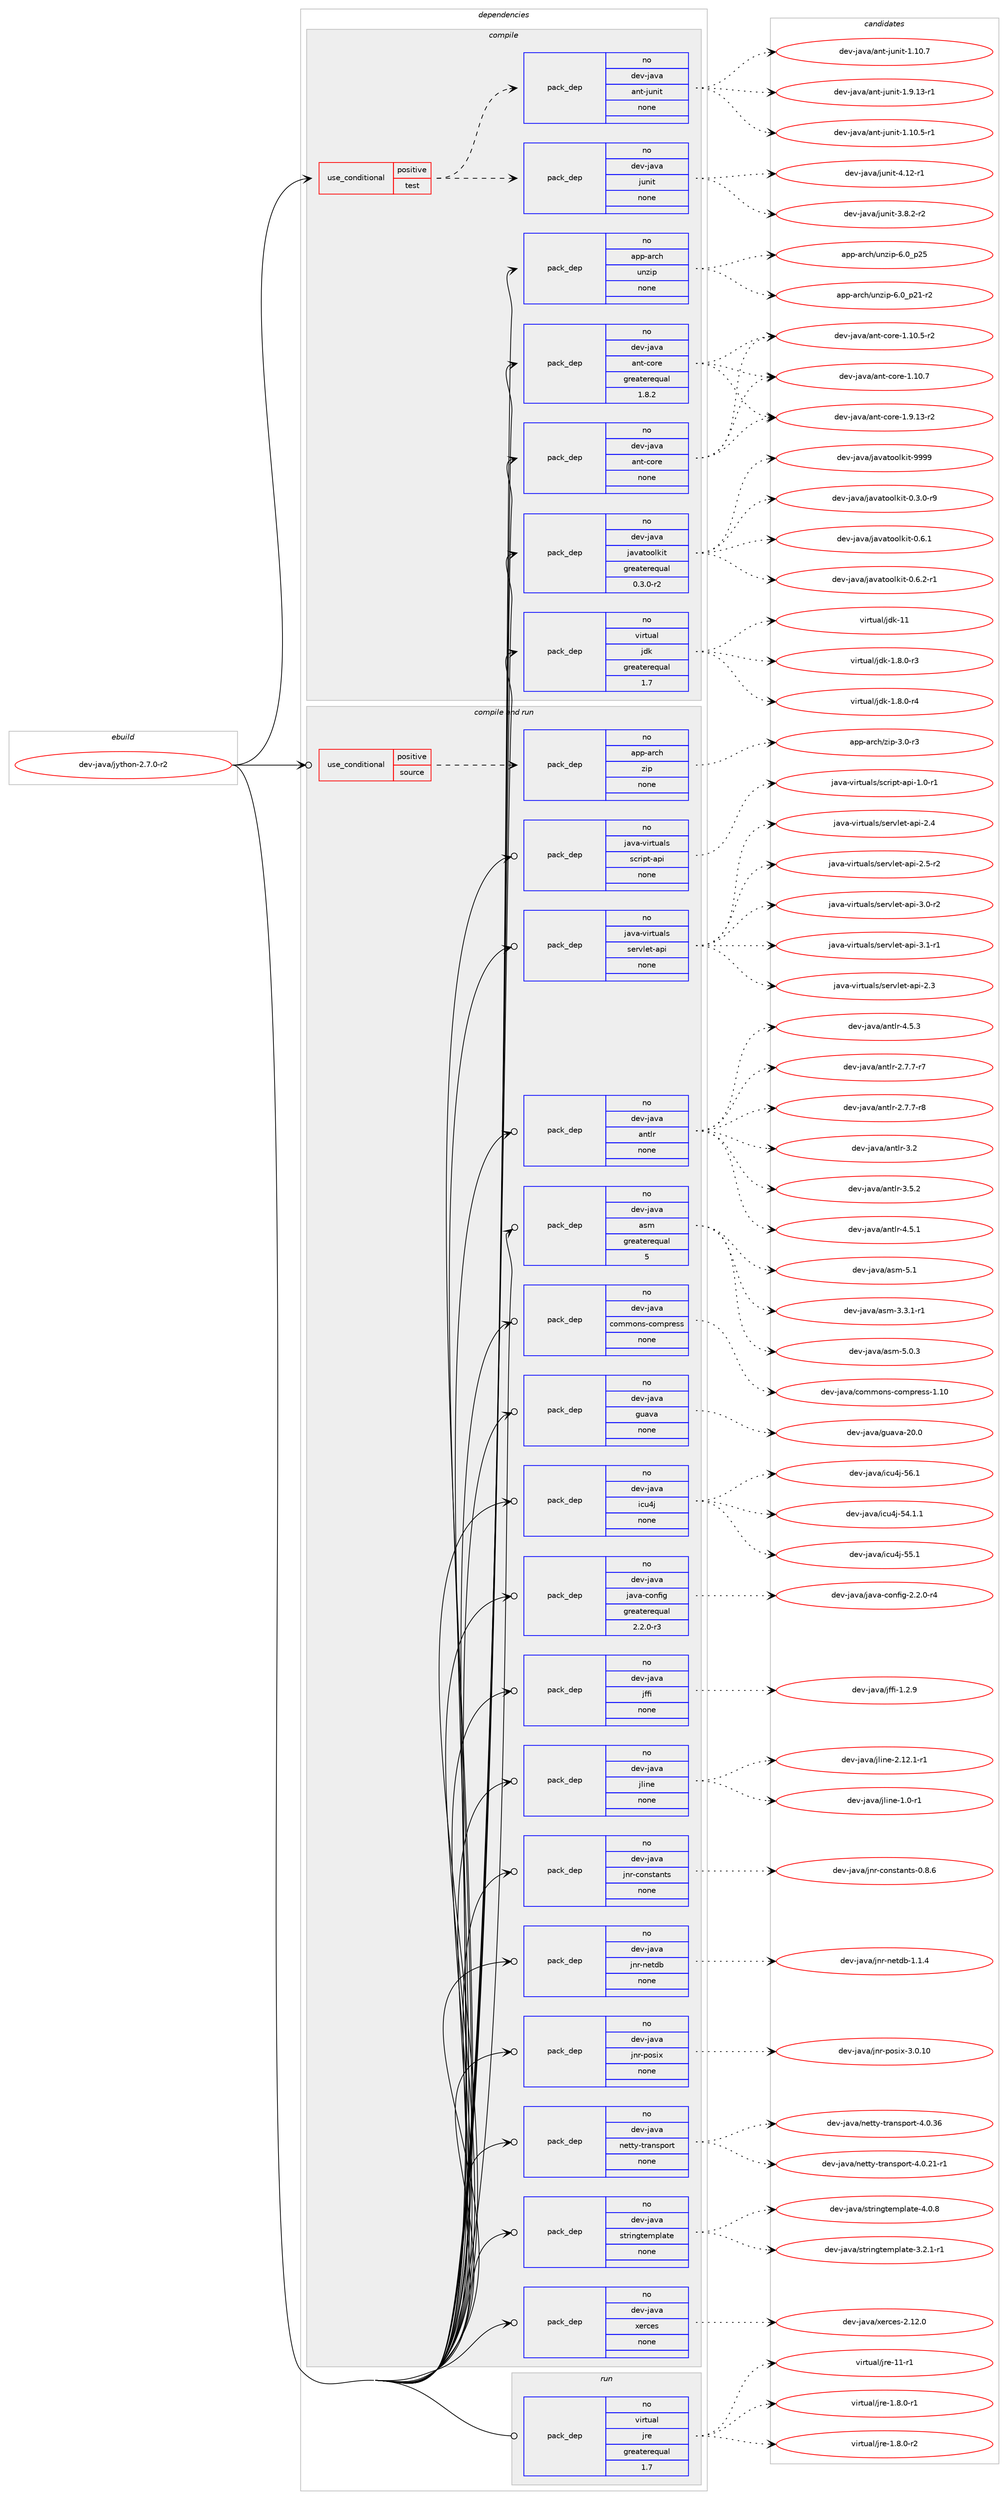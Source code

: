 digraph prolog {

# *************
# Graph options
# *************

newrank=true;
concentrate=true;
compound=true;
graph [rankdir=LR,fontname=Helvetica,fontsize=10,ranksep=1.5];#, ranksep=2.5, nodesep=0.2];
edge  [arrowhead=vee];
node  [fontname=Helvetica,fontsize=10];

# **********
# The ebuild
# **********

subgraph cluster_leftcol {
color=gray;
rank=same;
label=<<i>ebuild</i>>;
id [label="dev-java/jython-2.7.0-r2", color=red, width=4, href="../dev-java/jython-2.7.0-r2.svg"];
}

# ****************
# The dependencies
# ****************

subgraph cluster_midcol {
color=gray;
label=<<i>dependencies</i>>;
subgraph cluster_compile {
fillcolor="#eeeeee";
style=filled;
label=<<i>compile</i>>;
subgraph cond129167 {
dependency554739 [label=<<TABLE BORDER="0" CELLBORDER="1" CELLSPACING="0" CELLPADDING="4"><TR><TD ROWSPAN="3" CELLPADDING="10">use_conditional</TD></TR><TR><TD>positive</TD></TR><TR><TD>test</TD></TR></TABLE>>, shape=none, color=red];
subgraph pack414393 {
dependency554740 [label=<<TABLE BORDER="0" CELLBORDER="1" CELLSPACING="0" CELLPADDING="4" WIDTH="220"><TR><TD ROWSPAN="6" CELLPADDING="30">pack_dep</TD></TR><TR><TD WIDTH="110">no</TD></TR><TR><TD>dev-java</TD></TR><TR><TD>junit</TD></TR><TR><TD>none</TD></TR><TR><TD></TD></TR></TABLE>>, shape=none, color=blue];
}
dependency554739:e -> dependency554740:w [weight=20,style="dashed",arrowhead="vee"];
subgraph pack414394 {
dependency554741 [label=<<TABLE BORDER="0" CELLBORDER="1" CELLSPACING="0" CELLPADDING="4" WIDTH="220"><TR><TD ROWSPAN="6" CELLPADDING="30">pack_dep</TD></TR><TR><TD WIDTH="110">no</TD></TR><TR><TD>dev-java</TD></TR><TR><TD>ant-junit</TD></TR><TR><TD>none</TD></TR><TR><TD></TD></TR></TABLE>>, shape=none, color=blue];
}
dependency554739:e -> dependency554741:w [weight=20,style="dashed",arrowhead="vee"];
}
id:e -> dependency554739:w [weight=20,style="solid",arrowhead="vee"];
subgraph pack414395 {
dependency554742 [label=<<TABLE BORDER="0" CELLBORDER="1" CELLSPACING="0" CELLPADDING="4" WIDTH="220"><TR><TD ROWSPAN="6" CELLPADDING="30">pack_dep</TD></TR><TR><TD WIDTH="110">no</TD></TR><TR><TD>app-arch</TD></TR><TR><TD>unzip</TD></TR><TR><TD>none</TD></TR><TR><TD></TD></TR></TABLE>>, shape=none, color=blue];
}
id:e -> dependency554742:w [weight=20,style="solid",arrowhead="vee"];
subgraph pack414396 {
dependency554743 [label=<<TABLE BORDER="0" CELLBORDER="1" CELLSPACING="0" CELLPADDING="4" WIDTH="220"><TR><TD ROWSPAN="6" CELLPADDING="30">pack_dep</TD></TR><TR><TD WIDTH="110">no</TD></TR><TR><TD>dev-java</TD></TR><TR><TD>ant-core</TD></TR><TR><TD>greaterequal</TD></TR><TR><TD>1.8.2</TD></TR></TABLE>>, shape=none, color=blue];
}
id:e -> dependency554743:w [weight=20,style="solid",arrowhead="vee"];
subgraph pack414397 {
dependency554744 [label=<<TABLE BORDER="0" CELLBORDER="1" CELLSPACING="0" CELLPADDING="4" WIDTH="220"><TR><TD ROWSPAN="6" CELLPADDING="30">pack_dep</TD></TR><TR><TD WIDTH="110">no</TD></TR><TR><TD>dev-java</TD></TR><TR><TD>ant-core</TD></TR><TR><TD>none</TD></TR><TR><TD></TD></TR></TABLE>>, shape=none, color=blue];
}
id:e -> dependency554744:w [weight=20,style="solid",arrowhead="vee"];
subgraph pack414398 {
dependency554745 [label=<<TABLE BORDER="0" CELLBORDER="1" CELLSPACING="0" CELLPADDING="4" WIDTH="220"><TR><TD ROWSPAN="6" CELLPADDING="30">pack_dep</TD></TR><TR><TD WIDTH="110">no</TD></TR><TR><TD>dev-java</TD></TR><TR><TD>javatoolkit</TD></TR><TR><TD>greaterequal</TD></TR><TR><TD>0.3.0-r2</TD></TR></TABLE>>, shape=none, color=blue];
}
id:e -> dependency554745:w [weight=20,style="solid",arrowhead="vee"];
subgraph pack414399 {
dependency554746 [label=<<TABLE BORDER="0" CELLBORDER="1" CELLSPACING="0" CELLPADDING="4" WIDTH="220"><TR><TD ROWSPAN="6" CELLPADDING="30">pack_dep</TD></TR><TR><TD WIDTH="110">no</TD></TR><TR><TD>virtual</TD></TR><TR><TD>jdk</TD></TR><TR><TD>greaterequal</TD></TR><TR><TD>1.7</TD></TR></TABLE>>, shape=none, color=blue];
}
id:e -> dependency554746:w [weight=20,style="solid",arrowhead="vee"];
}
subgraph cluster_compileandrun {
fillcolor="#eeeeee";
style=filled;
label=<<i>compile and run</i>>;
subgraph cond129168 {
dependency554747 [label=<<TABLE BORDER="0" CELLBORDER="1" CELLSPACING="0" CELLPADDING="4"><TR><TD ROWSPAN="3" CELLPADDING="10">use_conditional</TD></TR><TR><TD>positive</TD></TR><TR><TD>source</TD></TR></TABLE>>, shape=none, color=red];
subgraph pack414400 {
dependency554748 [label=<<TABLE BORDER="0" CELLBORDER="1" CELLSPACING="0" CELLPADDING="4" WIDTH="220"><TR><TD ROWSPAN="6" CELLPADDING="30">pack_dep</TD></TR><TR><TD WIDTH="110">no</TD></TR><TR><TD>app-arch</TD></TR><TR><TD>zip</TD></TR><TR><TD>none</TD></TR><TR><TD></TD></TR></TABLE>>, shape=none, color=blue];
}
dependency554747:e -> dependency554748:w [weight=20,style="dashed",arrowhead="vee"];
}
id:e -> dependency554747:w [weight=20,style="solid",arrowhead="odotvee"];
subgraph pack414401 {
dependency554749 [label=<<TABLE BORDER="0" CELLBORDER="1" CELLSPACING="0" CELLPADDING="4" WIDTH="220"><TR><TD ROWSPAN="6" CELLPADDING="30">pack_dep</TD></TR><TR><TD WIDTH="110">no</TD></TR><TR><TD>dev-java</TD></TR><TR><TD>antlr</TD></TR><TR><TD>none</TD></TR><TR><TD></TD></TR></TABLE>>, shape=none, color=blue];
}
id:e -> dependency554749:w [weight=20,style="solid",arrowhead="odotvee"];
subgraph pack414402 {
dependency554750 [label=<<TABLE BORDER="0" CELLBORDER="1" CELLSPACING="0" CELLPADDING="4" WIDTH="220"><TR><TD ROWSPAN="6" CELLPADDING="30">pack_dep</TD></TR><TR><TD WIDTH="110">no</TD></TR><TR><TD>dev-java</TD></TR><TR><TD>asm</TD></TR><TR><TD>greaterequal</TD></TR><TR><TD>5</TD></TR></TABLE>>, shape=none, color=blue];
}
id:e -> dependency554750:w [weight=20,style="solid",arrowhead="odotvee"];
subgraph pack414403 {
dependency554751 [label=<<TABLE BORDER="0" CELLBORDER="1" CELLSPACING="0" CELLPADDING="4" WIDTH="220"><TR><TD ROWSPAN="6" CELLPADDING="30">pack_dep</TD></TR><TR><TD WIDTH="110">no</TD></TR><TR><TD>dev-java</TD></TR><TR><TD>commons-compress</TD></TR><TR><TD>none</TD></TR><TR><TD></TD></TR></TABLE>>, shape=none, color=blue];
}
id:e -> dependency554751:w [weight=20,style="solid",arrowhead="odotvee"];
subgraph pack414404 {
dependency554752 [label=<<TABLE BORDER="0" CELLBORDER="1" CELLSPACING="0" CELLPADDING="4" WIDTH="220"><TR><TD ROWSPAN="6" CELLPADDING="30">pack_dep</TD></TR><TR><TD WIDTH="110">no</TD></TR><TR><TD>dev-java</TD></TR><TR><TD>guava</TD></TR><TR><TD>none</TD></TR><TR><TD></TD></TR></TABLE>>, shape=none, color=blue];
}
id:e -> dependency554752:w [weight=20,style="solid",arrowhead="odotvee"];
subgraph pack414405 {
dependency554753 [label=<<TABLE BORDER="0" CELLBORDER="1" CELLSPACING="0" CELLPADDING="4" WIDTH="220"><TR><TD ROWSPAN="6" CELLPADDING="30">pack_dep</TD></TR><TR><TD WIDTH="110">no</TD></TR><TR><TD>dev-java</TD></TR><TR><TD>icu4j</TD></TR><TR><TD>none</TD></TR><TR><TD></TD></TR></TABLE>>, shape=none, color=blue];
}
id:e -> dependency554753:w [weight=20,style="solid",arrowhead="odotvee"];
subgraph pack414406 {
dependency554754 [label=<<TABLE BORDER="0" CELLBORDER="1" CELLSPACING="0" CELLPADDING="4" WIDTH="220"><TR><TD ROWSPAN="6" CELLPADDING="30">pack_dep</TD></TR><TR><TD WIDTH="110">no</TD></TR><TR><TD>dev-java</TD></TR><TR><TD>java-config</TD></TR><TR><TD>greaterequal</TD></TR><TR><TD>2.2.0-r3</TD></TR></TABLE>>, shape=none, color=blue];
}
id:e -> dependency554754:w [weight=20,style="solid",arrowhead="odotvee"];
subgraph pack414407 {
dependency554755 [label=<<TABLE BORDER="0" CELLBORDER="1" CELLSPACING="0" CELLPADDING="4" WIDTH="220"><TR><TD ROWSPAN="6" CELLPADDING="30">pack_dep</TD></TR><TR><TD WIDTH="110">no</TD></TR><TR><TD>dev-java</TD></TR><TR><TD>jffi</TD></TR><TR><TD>none</TD></TR><TR><TD></TD></TR></TABLE>>, shape=none, color=blue];
}
id:e -> dependency554755:w [weight=20,style="solid",arrowhead="odotvee"];
subgraph pack414408 {
dependency554756 [label=<<TABLE BORDER="0" CELLBORDER="1" CELLSPACING="0" CELLPADDING="4" WIDTH="220"><TR><TD ROWSPAN="6" CELLPADDING="30">pack_dep</TD></TR><TR><TD WIDTH="110">no</TD></TR><TR><TD>dev-java</TD></TR><TR><TD>jline</TD></TR><TR><TD>none</TD></TR><TR><TD></TD></TR></TABLE>>, shape=none, color=blue];
}
id:e -> dependency554756:w [weight=20,style="solid",arrowhead="odotvee"];
subgraph pack414409 {
dependency554757 [label=<<TABLE BORDER="0" CELLBORDER="1" CELLSPACING="0" CELLPADDING="4" WIDTH="220"><TR><TD ROWSPAN="6" CELLPADDING="30">pack_dep</TD></TR><TR><TD WIDTH="110">no</TD></TR><TR><TD>dev-java</TD></TR><TR><TD>jnr-constants</TD></TR><TR><TD>none</TD></TR><TR><TD></TD></TR></TABLE>>, shape=none, color=blue];
}
id:e -> dependency554757:w [weight=20,style="solid",arrowhead="odotvee"];
subgraph pack414410 {
dependency554758 [label=<<TABLE BORDER="0" CELLBORDER="1" CELLSPACING="0" CELLPADDING="4" WIDTH="220"><TR><TD ROWSPAN="6" CELLPADDING="30">pack_dep</TD></TR><TR><TD WIDTH="110">no</TD></TR><TR><TD>dev-java</TD></TR><TR><TD>jnr-netdb</TD></TR><TR><TD>none</TD></TR><TR><TD></TD></TR></TABLE>>, shape=none, color=blue];
}
id:e -> dependency554758:w [weight=20,style="solid",arrowhead="odotvee"];
subgraph pack414411 {
dependency554759 [label=<<TABLE BORDER="0" CELLBORDER="1" CELLSPACING="0" CELLPADDING="4" WIDTH="220"><TR><TD ROWSPAN="6" CELLPADDING="30">pack_dep</TD></TR><TR><TD WIDTH="110">no</TD></TR><TR><TD>dev-java</TD></TR><TR><TD>jnr-posix</TD></TR><TR><TD>none</TD></TR><TR><TD></TD></TR></TABLE>>, shape=none, color=blue];
}
id:e -> dependency554759:w [weight=20,style="solid",arrowhead="odotvee"];
subgraph pack414412 {
dependency554760 [label=<<TABLE BORDER="0" CELLBORDER="1" CELLSPACING="0" CELLPADDING="4" WIDTH="220"><TR><TD ROWSPAN="6" CELLPADDING="30">pack_dep</TD></TR><TR><TD WIDTH="110">no</TD></TR><TR><TD>dev-java</TD></TR><TR><TD>netty-transport</TD></TR><TR><TD>none</TD></TR><TR><TD></TD></TR></TABLE>>, shape=none, color=blue];
}
id:e -> dependency554760:w [weight=20,style="solid",arrowhead="odotvee"];
subgraph pack414413 {
dependency554761 [label=<<TABLE BORDER="0" CELLBORDER="1" CELLSPACING="0" CELLPADDING="4" WIDTH="220"><TR><TD ROWSPAN="6" CELLPADDING="30">pack_dep</TD></TR><TR><TD WIDTH="110">no</TD></TR><TR><TD>dev-java</TD></TR><TR><TD>stringtemplate</TD></TR><TR><TD>none</TD></TR><TR><TD></TD></TR></TABLE>>, shape=none, color=blue];
}
id:e -> dependency554761:w [weight=20,style="solid",arrowhead="odotvee"];
subgraph pack414414 {
dependency554762 [label=<<TABLE BORDER="0" CELLBORDER="1" CELLSPACING="0" CELLPADDING="4" WIDTH="220"><TR><TD ROWSPAN="6" CELLPADDING="30">pack_dep</TD></TR><TR><TD WIDTH="110">no</TD></TR><TR><TD>dev-java</TD></TR><TR><TD>xerces</TD></TR><TR><TD>none</TD></TR><TR><TD></TD></TR></TABLE>>, shape=none, color=blue];
}
id:e -> dependency554762:w [weight=20,style="solid",arrowhead="odotvee"];
subgraph pack414415 {
dependency554763 [label=<<TABLE BORDER="0" CELLBORDER="1" CELLSPACING="0" CELLPADDING="4" WIDTH="220"><TR><TD ROWSPAN="6" CELLPADDING="30">pack_dep</TD></TR><TR><TD WIDTH="110">no</TD></TR><TR><TD>java-virtuals</TD></TR><TR><TD>script-api</TD></TR><TR><TD>none</TD></TR><TR><TD></TD></TR></TABLE>>, shape=none, color=blue];
}
id:e -> dependency554763:w [weight=20,style="solid",arrowhead="odotvee"];
subgraph pack414416 {
dependency554764 [label=<<TABLE BORDER="0" CELLBORDER="1" CELLSPACING="0" CELLPADDING="4" WIDTH="220"><TR><TD ROWSPAN="6" CELLPADDING="30">pack_dep</TD></TR><TR><TD WIDTH="110">no</TD></TR><TR><TD>java-virtuals</TD></TR><TR><TD>servlet-api</TD></TR><TR><TD>none</TD></TR><TR><TD></TD></TR></TABLE>>, shape=none, color=blue];
}
id:e -> dependency554764:w [weight=20,style="solid",arrowhead="odotvee"];
}
subgraph cluster_run {
fillcolor="#eeeeee";
style=filled;
label=<<i>run</i>>;
subgraph pack414417 {
dependency554765 [label=<<TABLE BORDER="0" CELLBORDER="1" CELLSPACING="0" CELLPADDING="4" WIDTH="220"><TR><TD ROWSPAN="6" CELLPADDING="30">pack_dep</TD></TR><TR><TD WIDTH="110">no</TD></TR><TR><TD>virtual</TD></TR><TR><TD>jre</TD></TR><TR><TD>greaterequal</TD></TR><TR><TD>1.7</TD></TR></TABLE>>, shape=none, color=blue];
}
id:e -> dependency554765:w [weight=20,style="solid",arrowhead="odot"];
}
}

# **************
# The candidates
# **************

subgraph cluster_choices {
rank=same;
color=gray;
label=<<i>candidates</i>>;

subgraph choice414393 {
color=black;
nodesep=1;
choice100101118451069711897471061171101051164551465646504511450 [label="dev-java/junit-3.8.2-r2", color=red, width=4,href="../dev-java/junit-3.8.2-r2.svg"];
choice1001011184510697118974710611711010511645524649504511449 [label="dev-java/junit-4.12-r1", color=red, width=4,href="../dev-java/junit-4.12-r1.svg"];
dependency554740:e -> choice100101118451069711897471061171101051164551465646504511450:w [style=dotted,weight="100"];
dependency554740:e -> choice1001011184510697118974710611711010511645524649504511449:w [style=dotted,weight="100"];
}
subgraph choice414394 {
color=black;
nodesep=1;
choice100101118451069711897479711011645106117110105116454946494846534511449 [label="dev-java/ant-junit-1.10.5-r1", color=red, width=4,href="../dev-java/ant-junit-1.10.5-r1.svg"];
choice10010111845106971189747971101164510611711010511645494649484655 [label="dev-java/ant-junit-1.10.7", color=red, width=4,href="../dev-java/ant-junit-1.10.7.svg"];
choice100101118451069711897479711011645106117110105116454946574649514511449 [label="dev-java/ant-junit-1.9.13-r1", color=red, width=4,href="../dev-java/ant-junit-1.9.13-r1.svg"];
dependency554741:e -> choice100101118451069711897479711011645106117110105116454946494846534511449:w [style=dotted,weight="100"];
dependency554741:e -> choice10010111845106971189747971101164510611711010511645494649484655:w [style=dotted,weight="100"];
dependency554741:e -> choice100101118451069711897479711011645106117110105116454946574649514511449:w [style=dotted,weight="100"];
}
subgraph choice414395 {
color=black;
nodesep=1;
choice9711211245971149910447117110122105112455446489511250494511450 [label="app-arch/unzip-6.0_p21-r2", color=red, width=4,href="../app-arch/unzip-6.0_p21-r2.svg"];
choice971121124597114991044711711012210511245544648951125053 [label="app-arch/unzip-6.0_p25", color=red, width=4,href="../app-arch/unzip-6.0_p25.svg"];
dependency554742:e -> choice9711211245971149910447117110122105112455446489511250494511450:w [style=dotted,weight="100"];
dependency554742:e -> choice971121124597114991044711711012210511245544648951125053:w [style=dotted,weight="100"];
}
subgraph choice414396 {
color=black;
nodesep=1;
choice10010111845106971189747971101164599111114101454946494846534511450 [label="dev-java/ant-core-1.10.5-r2", color=red, width=4,href="../dev-java/ant-core-1.10.5-r2.svg"];
choice1001011184510697118974797110116459911111410145494649484655 [label="dev-java/ant-core-1.10.7", color=red, width=4,href="../dev-java/ant-core-1.10.7.svg"];
choice10010111845106971189747971101164599111114101454946574649514511450 [label="dev-java/ant-core-1.9.13-r2", color=red, width=4,href="../dev-java/ant-core-1.9.13-r2.svg"];
dependency554743:e -> choice10010111845106971189747971101164599111114101454946494846534511450:w [style=dotted,weight="100"];
dependency554743:e -> choice1001011184510697118974797110116459911111410145494649484655:w [style=dotted,weight="100"];
dependency554743:e -> choice10010111845106971189747971101164599111114101454946574649514511450:w [style=dotted,weight="100"];
}
subgraph choice414397 {
color=black;
nodesep=1;
choice10010111845106971189747971101164599111114101454946494846534511450 [label="dev-java/ant-core-1.10.5-r2", color=red, width=4,href="../dev-java/ant-core-1.10.5-r2.svg"];
choice1001011184510697118974797110116459911111410145494649484655 [label="dev-java/ant-core-1.10.7", color=red, width=4,href="../dev-java/ant-core-1.10.7.svg"];
choice10010111845106971189747971101164599111114101454946574649514511450 [label="dev-java/ant-core-1.9.13-r2", color=red, width=4,href="../dev-java/ant-core-1.9.13-r2.svg"];
dependency554744:e -> choice10010111845106971189747971101164599111114101454946494846534511450:w [style=dotted,weight="100"];
dependency554744:e -> choice1001011184510697118974797110116459911111410145494649484655:w [style=dotted,weight="100"];
dependency554744:e -> choice10010111845106971189747971101164599111114101454946574649514511450:w [style=dotted,weight="100"];
}
subgraph choice414398 {
color=black;
nodesep=1;
choice1001011184510697118974710697118971161111111081071051164548465146484511457 [label="dev-java/javatoolkit-0.3.0-r9", color=red, width=4,href="../dev-java/javatoolkit-0.3.0-r9.svg"];
choice100101118451069711897471069711897116111111108107105116454846544649 [label="dev-java/javatoolkit-0.6.1", color=red, width=4,href="../dev-java/javatoolkit-0.6.1.svg"];
choice1001011184510697118974710697118971161111111081071051164548465446504511449 [label="dev-java/javatoolkit-0.6.2-r1", color=red, width=4,href="../dev-java/javatoolkit-0.6.2-r1.svg"];
choice1001011184510697118974710697118971161111111081071051164557575757 [label="dev-java/javatoolkit-9999", color=red, width=4,href="../dev-java/javatoolkit-9999.svg"];
dependency554745:e -> choice1001011184510697118974710697118971161111111081071051164548465146484511457:w [style=dotted,weight="100"];
dependency554745:e -> choice100101118451069711897471069711897116111111108107105116454846544649:w [style=dotted,weight="100"];
dependency554745:e -> choice1001011184510697118974710697118971161111111081071051164548465446504511449:w [style=dotted,weight="100"];
dependency554745:e -> choice1001011184510697118974710697118971161111111081071051164557575757:w [style=dotted,weight="100"];
}
subgraph choice414399 {
color=black;
nodesep=1;
choice11810511411611797108471061001074549465646484511451 [label="virtual/jdk-1.8.0-r3", color=red, width=4,href="../virtual/jdk-1.8.0-r3.svg"];
choice11810511411611797108471061001074549465646484511452 [label="virtual/jdk-1.8.0-r4", color=red, width=4,href="../virtual/jdk-1.8.0-r4.svg"];
choice1181051141161179710847106100107454949 [label="virtual/jdk-11", color=red, width=4,href="../virtual/jdk-11.svg"];
dependency554746:e -> choice11810511411611797108471061001074549465646484511451:w [style=dotted,weight="100"];
dependency554746:e -> choice11810511411611797108471061001074549465646484511452:w [style=dotted,weight="100"];
dependency554746:e -> choice1181051141161179710847106100107454949:w [style=dotted,weight="100"];
}
subgraph choice414400 {
color=black;
nodesep=1;
choice9711211245971149910447122105112455146484511451 [label="app-arch/zip-3.0-r3", color=red, width=4,href="../app-arch/zip-3.0-r3.svg"];
dependency554748:e -> choice9711211245971149910447122105112455146484511451:w [style=dotted,weight="100"];
}
subgraph choice414401 {
color=black;
nodesep=1;
choice10010111845106971189747971101161081144550465546554511455 [label="dev-java/antlr-2.7.7-r7", color=red, width=4,href="../dev-java/antlr-2.7.7-r7.svg"];
choice10010111845106971189747971101161081144550465546554511456 [label="dev-java/antlr-2.7.7-r8", color=red, width=4,href="../dev-java/antlr-2.7.7-r8.svg"];
choice100101118451069711897479711011610811445514650 [label="dev-java/antlr-3.2", color=red, width=4,href="../dev-java/antlr-3.2.svg"];
choice1001011184510697118974797110116108114455146534650 [label="dev-java/antlr-3.5.2", color=red, width=4,href="../dev-java/antlr-3.5.2.svg"];
choice1001011184510697118974797110116108114455246534649 [label="dev-java/antlr-4.5.1", color=red, width=4,href="../dev-java/antlr-4.5.1.svg"];
choice1001011184510697118974797110116108114455246534651 [label="dev-java/antlr-4.5.3", color=red, width=4,href="../dev-java/antlr-4.5.3.svg"];
dependency554749:e -> choice10010111845106971189747971101161081144550465546554511455:w [style=dotted,weight="100"];
dependency554749:e -> choice10010111845106971189747971101161081144550465546554511456:w [style=dotted,weight="100"];
dependency554749:e -> choice100101118451069711897479711011610811445514650:w [style=dotted,weight="100"];
dependency554749:e -> choice1001011184510697118974797110116108114455146534650:w [style=dotted,weight="100"];
dependency554749:e -> choice1001011184510697118974797110116108114455246534649:w [style=dotted,weight="100"];
dependency554749:e -> choice1001011184510697118974797110116108114455246534651:w [style=dotted,weight="100"];
}
subgraph choice414402 {
color=black;
nodesep=1;
choice10010111845106971189747971151094551465146494511449 [label="dev-java/asm-3.3.1-r1", color=red, width=4,href="../dev-java/asm-3.3.1-r1.svg"];
choice1001011184510697118974797115109455346484651 [label="dev-java/asm-5.0.3", color=red, width=4,href="../dev-java/asm-5.0.3.svg"];
choice100101118451069711897479711510945534649 [label="dev-java/asm-5.1", color=red, width=4,href="../dev-java/asm-5.1.svg"];
dependency554750:e -> choice10010111845106971189747971151094551465146494511449:w [style=dotted,weight="100"];
dependency554750:e -> choice1001011184510697118974797115109455346484651:w [style=dotted,weight="100"];
dependency554750:e -> choice100101118451069711897479711510945534649:w [style=dotted,weight="100"];
}
subgraph choice414403 {
color=black;
nodesep=1;
choice100101118451069711897479911110910911111011545991111091121141011151154549464948 [label="dev-java/commons-compress-1.10", color=red, width=4,href="../dev-java/commons-compress-1.10.svg"];
dependency554751:e -> choice100101118451069711897479911110910911111011545991111091121141011151154549464948:w [style=dotted,weight="100"];
}
subgraph choice414404 {
color=black;
nodesep=1;
choice1001011184510697118974710311797118974550484648 [label="dev-java/guava-20.0", color=red, width=4,href="../dev-java/guava-20.0.svg"];
dependency554752:e -> choice1001011184510697118974710311797118974550484648:w [style=dotted,weight="100"];
}
subgraph choice414405 {
color=black;
nodesep=1;
choice10010111845106971189747105991175210645535246494649 [label="dev-java/icu4j-54.1.1", color=red, width=4,href="../dev-java/icu4j-54.1.1.svg"];
choice1001011184510697118974710599117521064553534649 [label="dev-java/icu4j-55.1", color=red, width=4,href="../dev-java/icu4j-55.1.svg"];
choice1001011184510697118974710599117521064553544649 [label="dev-java/icu4j-56.1", color=red, width=4,href="../dev-java/icu4j-56.1.svg"];
dependency554753:e -> choice10010111845106971189747105991175210645535246494649:w [style=dotted,weight="100"];
dependency554753:e -> choice1001011184510697118974710599117521064553534649:w [style=dotted,weight="100"];
dependency554753:e -> choice1001011184510697118974710599117521064553544649:w [style=dotted,weight="100"];
}
subgraph choice414406 {
color=black;
nodesep=1;
choice10010111845106971189747106971189745991111101021051034550465046484511452 [label="dev-java/java-config-2.2.0-r4", color=red, width=4,href="../dev-java/java-config-2.2.0-r4.svg"];
dependency554754:e -> choice10010111845106971189747106971189745991111101021051034550465046484511452:w [style=dotted,weight="100"];
}
subgraph choice414407 {
color=black;
nodesep=1;
choice10010111845106971189747106102102105454946504657 [label="dev-java/jffi-1.2.9", color=red, width=4,href="../dev-java/jffi-1.2.9.svg"];
dependency554755:e -> choice10010111845106971189747106102102105454946504657:w [style=dotted,weight="100"];
}
subgraph choice414408 {
color=black;
nodesep=1;
choice10010111845106971189747106108105110101454946484511449 [label="dev-java/jline-1.0-r1", color=red, width=4,href="../dev-java/jline-1.0-r1.svg"];
choice10010111845106971189747106108105110101455046495046494511449 [label="dev-java/jline-2.12.1-r1", color=red, width=4,href="../dev-java/jline-2.12.1-r1.svg"];
dependency554756:e -> choice10010111845106971189747106108105110101454946484511449:w [style=dotted,weight="100"];
dependency554756:e -> choice10010111845106971189747106108105110101455046495046494511449:w [style=dotted,weight="100"];
}
subgraph choice414409 {
color=black;
nodesep=1;
choice10010111845106971189747106110114459911111011511697110116115454846564654 [label="dev-java/jnr-constants-0.8.6", color=red, width=4,href="../dev-java/jnr-constants-0.8.6.svg"];
dependency554757:e -> choice10010111845106971189747106110114459911111011511697110116115454846564654:w [style=dotted,weight="100"];
}
subgraph choice414410 {
color=black;
nodesep=1;
choice100101118451069711897471061101144511010111610098454946494652 [label="dev-java/jnr-netdb-1.1.4", color=red, width=4,href="../dev-java/jnr-netdb-1.1.4.svg"];
dependency554758:e -> choice100101118451069711897471061101144511010111610098454946494652:w [style=dotted,weight="100"];
}
subgraph choice414411 {
color=black;
nodesep=1;
choice100101118451069711897471061101144511211111510512045514648464948 [label="dev-java/jnr-posix-3.0.10", color=red, width=4,href="../dev-java/jnr-posix-3.0.10.svg"];
dependency554759:e -> choice100101118451069711897471061101144511211111510512045514648464948:w [style=dotted,weight="100"];
}
subgraph choice414412 {
color=black;
nodesep=1;
choice100101118451069711897471101011161161214511611497110115112111114116455246484650494511449 [label="dev-java/netty-transport-4.0.21-r1", color=red, width=4,href="../dev-java/netty-transport-4.0.21-r1.svg"];
choice10010111845106971189747110101116116121451161149711011511211111411645524648465154 [label="dev-java/netty-transport-4.0.36", color=red, width=4,href="../dev-java/netty-transport-4.0.36.svg"];
dependency554760:e -> choice100101118451069711897471101011161161214511611497110115112111114116455246484650494511449:w [style=dotted,weight="100"];
dependency554760:e -> choice10010111845106971189747110101116116121451161149711011511211111411645524648465154:w [style=dotted,weight="100"];
}
subgraph choice414413 {
color=black;
nodesep=1;
choice10010111845106971189747115116114105110103116101109112108971161014551465046494511449 [label="dev-java/stringtemplate-3.2.1-r1", color=red, width=4,href="../dev-java/stringtemplate-3.2.1-r1.svg"];
choice1001011184510697118974711511611410511010311610110911210897116101455246484656 [label="dev-java/stringtemplate-4.0.8", color=red, width=4,href="../dev-java/stringtemplate-4.0.8.svg"];
dependency554761:e -> choice10010111845106971189747115116114105110103116101109112108971161014551465046494511449:w [style=dotted,weight="100"];
dependency554761:e -> choice1001011184510697118974711511611410511010311610110911210897116101455246484656:w [style=dotted,weight="100"];
}
subgraph choice414414 {
color=black;
nodesep=1;
choice100101118451069711897471201011149910111545504649504648 [label="dev-java/xerces-2.12.0", color=red, width=4,href="../dev-java/xerces-2.12.0.svg"];
dependency554762:e -> choice100101118451069711897471201011149910111545504649504648:w [style=dotted,weight="100"];
}
subgraph choice414415 {
color=black;
nodesep=1;
choice1069711897451181051141161179710811547115991141051121164597112105454946484511449 [label="java-virtuals/script-api-1.0-r1", color=red, width=4,href="../java-virtuals/script-api-1.0-r1.svg"];
dependency554763:e -> choice1069711897451181051141161179710811547115991141051121164597112105454946484511449:w [style=dotted,weight="100"];
}
subgraph choice414416 {
color=black;
nodesep=1;
choice1069711897451181051141161179710811547115101114118108101116459711210545504651 [label="java-virtuals/servlet-api-2.3", color=red, width=4,href="../java-virtuals/servlet-api-2.3.svg"];
choice1069711897451181051141161179710811547115101114118108101116459711210545504652 [label="java-virtuals/servlet-api-2.4", color=red, width=4,href="../java-virtuals/servlet-api-2.4.svg"];
choice10697118974511810511411611797108115471151011141181081011164597112105455046534511450 [label="java-virtuals/servlet-api-2.5-r2", color=red, width=4,href="../java-virtuals/servlet-api-2.5-r2.svg"];
choice10697118974511810511411611797108115471151011141181081011164597112105455146484511450 [label="java-virtuals/servlet-api-3.0-r2", color=red, width=4,href="../java-virtuals/servlet-api-3.0-r2.svg"];
choice10697118974511810511411611797108115471151011141181081011164597112105455146494511449 [label="java-virtuals/servlet-api-3.1-r1", color=red, width=4,href="../java-virtuals/servlet-api-3.1-r1.svg"];
dependency554764:e -> choice1069711897451181051141161179710811547115101114118108101116459711210545504651:w [style=dotted,weight="100"];
dependency554764:e -> choice1069711897451181051141161179710811547115101114118108101116459711210545504652:w [style=dotted,weight="100"];
dependency554764:e -> choice10697118974511810511411611797108115471151011141181081011164597112105455046534511450:w [style=dotted,weight="100"];
dependency554764:e -> choice10697118974511810511411611797108115471151011141181081011164597112105455146484511450:w [style=dotted,weight="100"];
dependency554764:e -> choice10697118974511810511411611797108115471151011141181081011164597112105455146494511449:w [style=dotted,weight="100"];
}
subgraph choice414417 {
color=black;
nodesep=1;
choice11810511411611797108471061141014549465646484511449 [label="virtual/jre-1.8.0-r1", color=red, width=4,href="../virtual/jre-1.8.0-r1.svg"];
choice11810511411611797108471061141014549465646484511450 [label="virtual/jre-1.8.0-r2", color=red, width=4,href="../virtual/jre-1.8.0-r2.svg"];
choice11810511411611797108471061141014549494511449 [label="virtual/jre-11-r1", color=red, width=4,href="../virtual/jre-11-r1.svg"];
dependency554765:e -> choice11810511411611797108471061141014549465646484511449:w [style=dotted,weight="100"];
dependency554765:e -> choice11810511411611797108471061141014549465646484511450:w [style=dotted,weight="100"];
dependency554765:e -> choice11810511411611797108471061141014549494511449:w [style=dotted,weight="100"];
}
}

}
